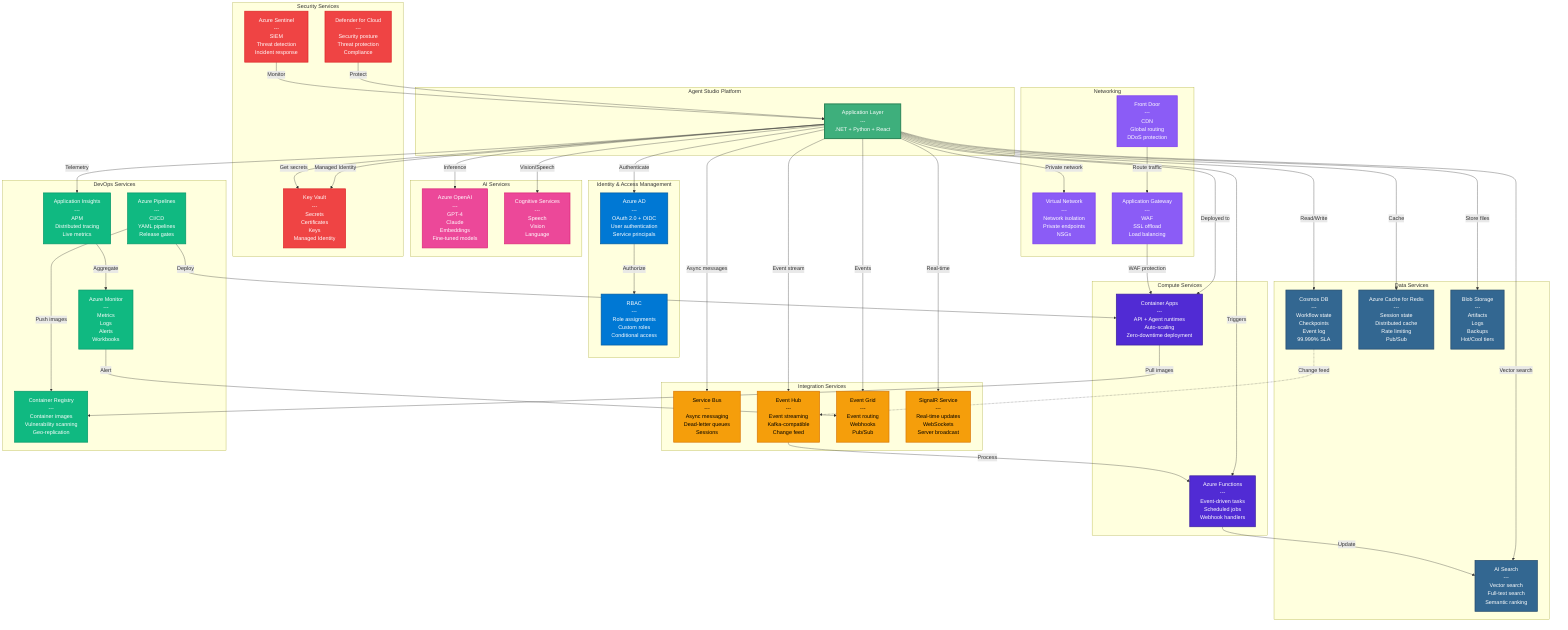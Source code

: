 graph TB
    subgraph "Agent Studio Platform"
        App["Application Layer<br/>---<br/>.NET + Python + React"]
    end

    subgraph "Identity & Access Management"
        AAD["Azure AD<br/>---<br/>OAuth 2.0 + OIDC<br/>User authentication<br/>Service principals"]
        RBAC["RBAC<br/>---<br/>Role assignments<br/>Custom roles<br/>Conditional access"]
    end

    subgraph "Compute Services"
        ContainerApps["Container Apps<br/>---<br/>API + Agent runtimes<br/>Auto-scaling<br/>Zero-downtime deployment"]
        Functions["Azure Functions<br/>---<br/>Event-driven tasks<br/>Scheduled jobs<br/>Webhook handlers"]
    end

    subgraph "Data Services"
        Cosmos["Cosmos DB<br/>---<br/>Workflow state<br/>Checkpoints<br/>Event log<br/>99.999% SLA"]
        Redis["Azure Cache for Redis<br/>---<br/>Session state<br/>Distributed cache<br/>Rate limiting<br/>Pub/Sub"]
        Storage["Blob Storage<br/>---<br/>Artifacts<br/>Logs<br/>Backups<br/>Hot/Cool tiers"]
        Search["AI Search<br/>---<br/>Vector search<br/>Full-text search<br/>Semantic ranking"]
    end

    subgraph "AI Services"
        OpenAI["Azure OpenAI<br/>---<br/>GPT-4<br/>Claude<br/>Embeddings<br/>Fine-tuned models"]
        CogServices["Cognitive Services<br/>---<br/>Speech<br/>Vision<br/>Language"]
    end

    subgraph "Integration Services"
        ServiceBus["Service Bus<br/>---<br/>Async messaging<br/>Dead-letter queues<br/>Sessions"]
        EventHub["Event Hub<br/>---<br/>Event streaming<br/>Kafka-compatible<br/>Change feed"]
        EventGrid["Event Grid<br/>---<br/>Event routing<br/>Webhooks<br/>Pub/Sub"]
        SignalR["SignalR Service<br/>---<br/>Real-time updates<br/>WebSockets<br/>Server broadcast"]
    end

    subgraph "DevOps Services"
        ACR["Container Registry<br/>---<br/>Container images<br/>Vulnerability scanning<br/>Geo-replication"]
        Pipelines["Azure Pipelines<br/>---<br/>CI/CD<br/>YAML pipelines<br/>Release gates"]
        Monitor["Azure Monitor<br/>---<br/>Metrics<br/>Logs<br/>Alerts<br/>Workbooks"]
        Insights["Application Insights<br/>---<br/>APM<br/>Distributed tracing<br/>Live metrics"]
    end

    subgraph "Security Services"
        KeyVault["Key Vault<br/>---<br/>Secrets<br/>Certificates<br/>Keys<br/>Managed Identity"]
        Defender["Defender for Cloud<br/>---<br/>Security posture<br/>Threat protection<br/>Compliance"]
        Sentinel["Azure Sentinel<br/>---<br/>SIEM<br/>Threat detection<br/>Incident response"]
    end

    subgraph "Networking"
        VNet["Virtual Network<br/>---<br/>Network isolation<br/>Private endpoints<br/>NSGs"]
        AppGateway["Application Gateway<br/>---<br/>WAF<br/>SSL offload<br/>Load balancing"]
        FrontDoor["Front Door<br/>---<br/>CDN<br/>Global routing<br/>DDoS protection"]
    end

    %% Identity & Access
    App -->|Authenticate| AAD
    AAD -->|Authorize| RBAC
    App -->|Managed Identity| KeyVault

    %% Compute
    App -->|Deployed to| ContainerApps
    App -->|Triggers| Functions
    ContainerApps -->|Pull images| ACR

    %% Data
    App -->|Read/Write| Cosmos
    App -->|Cache| Redis
    App -->|Store files| Storage
    App -->|Vector search| Search

    %% AI
    App -->|Inference| OpenAI
    App -->|Vision/Speech| CogServices

    %% Integration
    App -->|Async messages| ServiceBus
    App -->|Event stream| EventHub
    App -->|Events| EventGrid
    App -->|Real-time| SignalR

    %% Security
    App -->|Get secrets| KeyVault
    Defender -->|Protect| App
    Sentinel -->|Monitor| App

    %% Monitoring
    App -->|Telemetry| Insights
    Insights -->|Aggregate| Monitor
    Monitor -->|Alert| EventGrid

    %% DevOps
    Pipelines -->|Deploy| ContainerApps
    Pipelines -->|Push images| ACR

    %% Networking
    App -->|Private network| VNet
    FrontDoor -->|Route traffic| AppGateway
    AppGateway -->|WAF protection| ContainerApps

    %% Change Feed Integration
    Cosmos -.->|Change feed| EventHub
    EventHub -->|Process| Functions
    Functions -->|Update| Search

    classDef app fill:#3eaf7c,stroke:#2d8659,color:#fff,stroke-width:3px
    classDef identity fill:#0078d4,stroke:#005a9e,color:#fff,stroke-width:2px
    classDef compute fill:#512bd4,stroke:#3a1f9d,color:#fff,stroke-width:2px
    classDef data fill:#336791,stroke:#254a6b,color:#fff,stroke-width:2px
    classDef ai fill:#ec4899,stroke:#db2777,color:#fff,stroke-width:2px
    classDef integration fill:#f59e0b,stroke:#d97706,color:#000,stroke-width:2px
    classDef devops fill:#10b981,stroke:#059669,color:#fff,stroke-width:2px
    classDef security fill:#ef4444,stroke:#dc2626,color:#fff,stroke-width:2px
    classDef network fill:#8b5cf6,stroke:#7c3aed,color:#fff,stroke-width:2px

    class App app
    class AAD,RBAC identity
    class ContainerApps,Functions compute
    class Cosmos,Redis,Storage,Search data
    class OpenAI,CogServices ai
    class ServiceBus,EventHub,EventGrid,SignalR integration
    class ACR,Pipelines,Monitor,Insights devops
    class KeyVault,Defender,Sentinel security
    class VNet,AppGateway,FrontDoor network